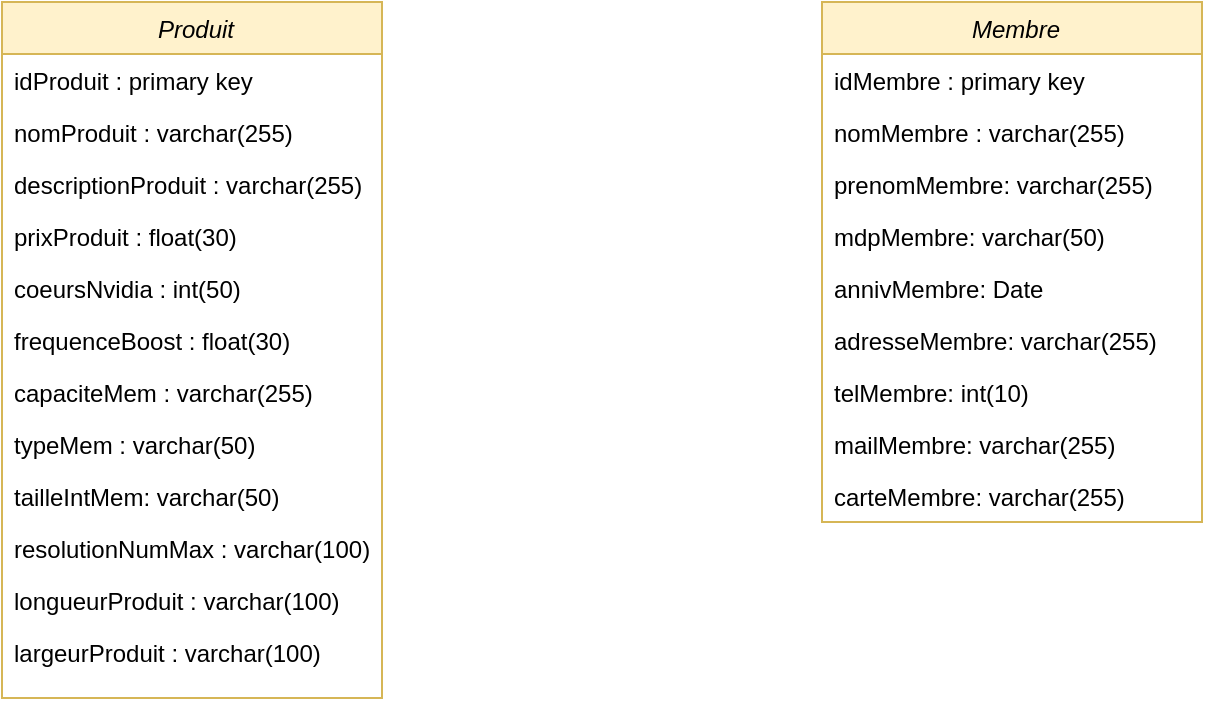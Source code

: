 <mxfile version="15.2.9" type="github">
  <diagram id="C5RBs43oDa-KdzZeNtuy" name="Page-1">
    <mxGraphModel dx="677" dy="378" grid="1" gridSize="10" guides="1" tooltips="1" connect="1" arrows="1" fold="1" page="1" pageScale="1" pageWidth="1169" pageHeight="827" math="0" shadow="0">
      <root>
        <mxCell id="WIyWlLk6GJQsqaUBKTNV-0" />
        <mxCell id="WIyWlLk6GJQsqaUBKTNV-1" parent="WIyWlLk6GJQsqaUBKTNV-0" />
        <mxCell id="zkfFHV4jXpPFQw0GAbJ--0" value="Membre" style="swimlane;fontStyle=2;align=center;verticalAlign=top;childLayout=stackLayout;horizontal=1;startSize=26;horizontalStack=0;resizeParent=1;resizeLast=0;collapsible=1;marginBottom=0;rounded=0;shadow=0;strokeWidth=1;fillColor=#fff2cc;strokeColor=#d6b656;swimlaneLine=1;spacingLeft=4;" parent="WIyWlLk6GJQsqaUBKTNV-1" vertex="1">
          <mxGeometry x="680" y="262" width="190" height="260" as="geometry">
            <mxRectangle x="230" y="140" width="160" height="26" as="alternateBounds" />
          </mxGeometry>
        </mxCell>
        <mxCell id="zkfFHV4jXpPFQw0GAbJ--2" value="idMembre : primary key&#xa;" style="text;align=left;verticalAlign=top;spacingLeft=4;spacingRight=4;overflow=hidden;rotatable=0;points=[[0,0.5],[1,0.5]];portConstraint=eastwest;rounded=0;shadow=0;html=0;imageAspect=1;" parent="zkfFHV4jXpPFQw0GAbJ--0" vertex="1">
          <mxGeometry y="26" width="190" height="26" as="geometry" />
        </mxCell>
        <mxCell id="zkfFHV4jXpPFQw0GAbJ--3" value="nomMembre : varchar(255)&#xa;" style="text;align=left;verticalAlign=top;spacingLeft=4;spacingRight=4;overflow=hidden;rotatable=0;points=[[0,0.5],[1,0.5]];portConstraint=eastwest;rounded=0;shadow=0;html=0;" parent="zkfFHV4jXpPFQw0GAbJ--0" vertex="1">
          <mxGeometry y="52" width="190" height="26" as="geometry" />
        </mxCell>
        <mxCell id="zkfFHV4jXpPFQw0GAbJ--5" value="prenomMembre: varchar(255)" style="text;align=left;verticalAlign=top;spacingLeft=4;spacingRight=4;overflow=hidden;rotatable=0;points=[[0,0.5],[1,0.5]];portConstraint=eastwest;" parent="zkfFHV4jXpPFQw0GAbJ--0" vertex="1">
          <mxGeometry y="78" width="190" height="26" as="geometry" />
        </mxCell>
        <mxCell id="6Dw1GQIiOZQQh7SxlCh9-18" value="mdpMembre: varchar(50)&#xa;" style="text;align=left;verticalAlign=top;spacingLeft=4;spacingRight=4;overflow=hidden;rotatable=0;points=[[0,0.5],[1,0.5]];portConstraint=eastwest;" vertex="1" parent="zkfFHV4jXpPFQw0GAbJ--0">
          <mxGeometry y="104" width="190" height="26" as="geometry" />
        </mxCell>
        <mxCell id="_xoFxerOQzkBsiOMPmsE-11" value="annivMembre: Date&#xa;" style="text;align=left;verticalAlign=top;spacingLeft=4;spacingRight=4;overflow=hidden;rotatable=0;points=[[0,0.5],[1,0.5]];portConstraint=eastwest;" parent="zkfFHV4jXpPFQw0GAbJ--0" vertex="1">
          <mxGeometry y="130" width="190" height="26" as="geometry" />
        </mxCell>
        <mxCell id="6Dw1GQIiOZQQh7SxlCh9-17" value="adresseMembre: varchar(255)&#xa;" style="text;align=left;verticalAlign=top;spacingLeft=4;spacingRight=4;overflow=hidden;rotatable=0;points=[[0,0.5],[1,0.5]];portConstraint=eastwest;" vertex="1" parent="zkfFHV4jXpPFQw0GAbJ--0">
          <mxGeometry y="156" width="190" height="26" as="geometry" />
        </mxCell>
        <mxCell id="6Dw1GQIiOZQQh7SxlCh9-16" value="telMembre: int(10)&#xa;" style="text;align=left;verticalAlign=top;spacingLeft=4;spacingRight=4;overflow=hidden;rotatable=0;points=[[0,0.5],[1,0.5]];portConstraint=eastwest;" vertex="1" parent="zkfFHV4jXpPFQw0GAbJ--0">
          <mxGeometry y="182" width="190" height="26" as="geometry" />
        </mxCell>
        <mxCell id="6Dw1GQIiOZQQh7SxlCh9-20" value="mailMembre: varchar(255)&#xa;" style="text;align=left;verticalAlign=top;spacingLeft=4;spacingRight=4;overflow=hidden;rotatable=0;points=[[0,0.5],[1,0.5]];portConstraint=eastwest;" vertex="1" parent="zkfFHV4jXpPFQw0GAbJ--0">
          <mxGeometry y="208" width="190" height="26" as="geometry" />
        </mxCell>
        <mxCell id="6Dw1GQIiOZQQh7SxlCh9-19" value="carteMembre: varchar(255)&#xa;" style="text;align=left;verticalAlign=top;spacingLeft=4;spacingRight=4;overflow=hidden;rotatable=0;points=[[0,0.5],[1,0.5]];portConstraint=eastwest;" vertex="1" parent="zkfFHV4jXpPFQw0GAbJ--0">
          <mxGeometry y="234" width="190" height="26" as="geometry" />
        </mxCell>
        <mxCell id="6Dw1GQIiOZQQh7SxlCh9-24" value="Produit" style="swimlane;fontStyle=2;align=center;verticalAlign=top;childLayout=stackLayout;horizontal=1;startSize=26;horizontalStack=0;resizeParent=1;resizeLast=0;collapsible=1;marginBottom=0;rounded=0;shadow=0;strokeWidth=1;fillColor=#fff2cc;strokeColor=#d6b656;swimlaneLine=1;spacingLeft=4;" vertex="1" parent="WIyWlLk6GJQsqaUBKTNV-1">
          <mxGeometry x="270" y="262" width="190" height="348" as="geometry">
            <mxRectangle x="230" y="140" width="160" height="26" as="alternateBounds" />
          </mxGeometry>
        </mxCell>
        <mxCell id="6Dw1GQIiOZQQh7SxlCh9-25" value="idProduit : primary key&#xa;" style="text;align=left;verticalAlign=top;spacingLeft=4;spacingRight=4;overflow=hidden;rotatable=0;points=[[0,0.5],[1,0.5]];portConstraint=eastwest;rounded=0;shadow=0;html=0;imageAspect=1;" vertex="1" parent="6Dw1GQIiOZQQh7SxlCh9-24">
          <mxGeometry y="26" width="190" height="26" as="geometry" />
        </mxCell>
        <mxCell id="6Dw1GQIiOZQQh7SxlCh9-26" value="nomProduit : varchar(255)&#xa;" style="text;align=left;verticalAlign=top;spacingLeft=4;spacingRight=4;overflow=hidden;rotatable=0;points=[[0,0.5],[1,0.5]];portConstraint=eastwest;rounded=0;shadow=0;html=0;" vertex="1" parent="6Dw1GQIiOZQQh7SxlCh9-24">
          <mxGeometry y="52" width="190" height="26" as="geometry" />
        </mxCell>
        <mxCell id="6Dw1GQIiOZQQh7SxlCh9-27" value="descriptionProduit : varchar(255)" style="text;align=left;verticalAlign=top;spacingLeft=4;spacingRight=4;overflow=hidden;rotatable=0;points=[[0,0.5],[1,0.5]];portConstraint=eastwest;" vertex="1" parent="6Dw1GQIiOZQQh7SxlCh9-24">
          <mxGeometry y="78" width="190" height="26" as="geometry" />
        </mxCell>
        <mxCell id="6Dw1GQIiOZQQh7SxlCh9-28" value="prixProduit : float(30)&#xa;" style="text;align=left;verticalAlign=top;spacingLeft=4;spacingRight=4;overflow=hidden;rotatable=0;points=[[0,0.5],[1,0.5]];portConstraint=eastwest;" vertex="1" parent="6Dw1GQIiOZQQh7SxlCh9-24">
          <mxGeometry y="104" width="190" height="26" as="geometry" />
        </mxCell>
        <mxCell id="6Dw1GQIiOZQQh7SxlCh9-29" value="coeursNvidia : int(50)&#xa;" style="text;align=left;verticalAlign=top;spacingLeft=4;spacingRight=4;overflow=hidden;rotatable=0;points=[[0,0.5],[1,0.5]];portConstraint=eastwest;" vertex="1" parent="6Dw1GQIiOZQQh7SxlCh9-24">
          <mxGeometry y="130" width="190" height="26" as="geometry" />
        </mxCell>
        <mxCell id="6Dw1GQIiOZQQh7SxlCh9-30" value="frequenceBoost : float(30)&#xa;" style="text;align=left;verticalAlign=top;spacingLeft=4;spacingRight=4;overflow=hidden;rotatable=0;points=[[0,0.5],[1,0.5]];portConstraint=eastwest;" vertex="1" parent="6Dw1GQIiOZQQh7SxlCh9-24">
          <mxGeometry y="156" width="190" height="26" as="geometry" />
        </mxCell>
        <mxCell id="6Dw1GQIiOZQQh7SxlCh9-31" value="capaciteMem : varchar(255)&#xa;" style="text;align=left;verticalAlign=top;spacingLeft=4;spacingRight=4;overflow=hidden;rotatable=0;points=[[0,0.5],[1,0.5]];portConstraint=eastwest;" vertex="1" parent="6Dw1GQIiOZQQh7SxlCh9-24">
          <mxGeometry y="182" width="190" height="26" as="geometry" />
        </mxCell>
        <mxCell id="6Dw1GQIiOZQQh7SxlCh9-32" value="typeMem : varchar(50)&#xa;" style="text;align=left;verticalAlign=top;spacingLeft=4;spacingRight=4;overflow=hidden;rotatable=0;points=[[0,0.5],[1,0.5]];portConstraint=eastwest;" vertex="1" parent="6Dw1GQIiOZQQh7SxlCh9-24">
          <mxGeometry y="208" width="190" height="26" as="geometry" />
        </mxCell>
        <mxCell id="6Dw1GQIiOZQQh7SxlCh9-33" value="tailleIntMem: varchar(50)&#xa;" style="text;align=left;verticalAlign=top;spacingLeft=4;spacingRight=4;overflow=hidden;rotatable=0;points=[[0,0.5],[1,0.5]];portConstraint=eastwest;" vertex="1" parent="6Dw1GQIiOZQQh7SxlCh9-24">
          <mxGeometry y="234" width="190" height="26" as="geometry" />
        </mxCell>
        <mxCell id="6Dw1GQIiOZQQh7SxlCh9-34" value="resolutionNumMax : varchar(100)&#xa;" style="text;align=left;verticalAlign=top;spacingLeft=4;spacingRight=4;overflow=hidden;rotatable=0;points=[[0,0.5],[1,0.5]];portConstraint=eastwest;" vertex="1" parent="6Dw1GQIiOZQQh7SxlCh9-24">
          <mxGeometry y="260" width="190" height="26" as="geometry" />
        </mxCell>
        <mxCell id="6Dw1GQIiOZQQh7SxlCh9-35" value="longueurProduit : varchar(100)&#xa;" style="text;align=left;verticalAlign=top;spacingLeft=4;spacingRight=4;overflow=hidden;rotatable=0;points=[[0,0.5],[1,0.5]];portConstraint=eastwest;" vertex="1" parent="6Dw1GQIiOZQQh7SxlCh9-24">
          <mxGeometry y="286" width="190" height="26" as="geometry" />
        </mxCell>
        <mxCell id="6Dw1GQIiOZQQh7SxlCh9-36" value="largeurProduit : varchar(100)&#xa;" style="text;align=left;verticalAlign=top;spacingLeft=4;spacingRight=4;overflow=hidden;rotatable=0;points=[[0,0.5],[1,0.5]];portConstraint=eastwest;" vertex="1" parent="6Dw1GQIiOZQQh7SxlCh9-24">
          <mxGeometry y="312" width="190" height="26" as="geometry" />
        </mxCell>
      </root>
    </mxGraphModel>
  </diagram>
</mxfile>
